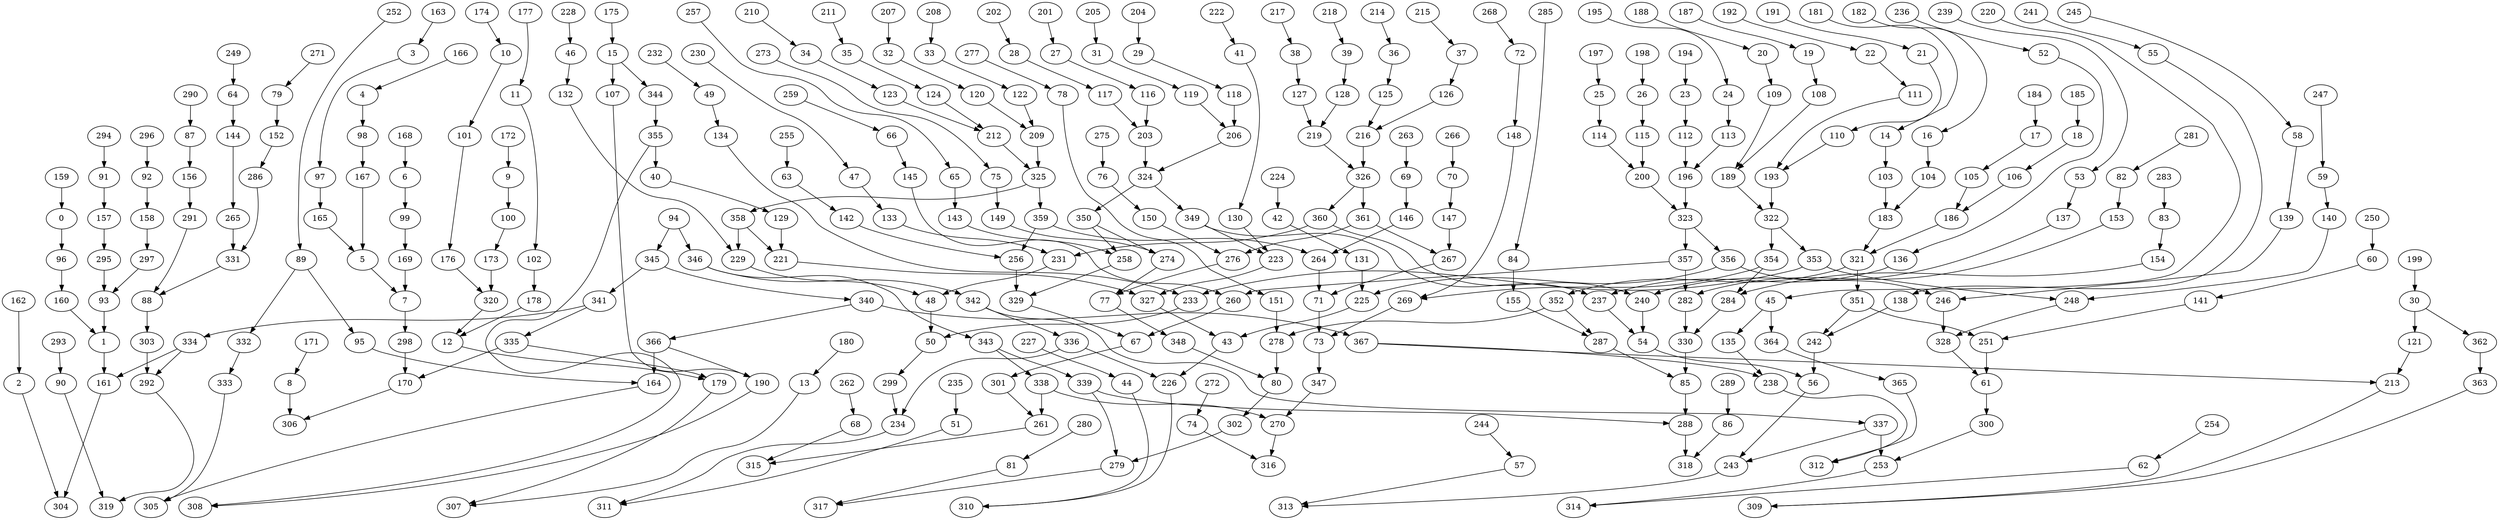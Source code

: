 digraph g {
0;
1;
2;
3;
4;
5;
6;
7;
8;
9;
10;
11;
12;
13;
14;
15;
16;
17;
18;
19;
20;
21;
22;
23;
24;
25;
26;
27;
28;
29;
30;
31;
32;
33;
34;
35;
36;
37;
38;
39;
40;
41;
42;
43;
44;
45;
46;
47;
48;
49;
50;
51;
52;
53;
54;
55;
56;
57;
58;
59;
60;
61;
62;
63;
64;
65;
66;
67;
68;
69;
70;
71;
72;
73;
74;
75;
76;
77;
78;
79;
80;
81;
82;
83;
84;
85;
86;
87;
88;
89;
90;
91;
92;
93;
94;
95;
96;
97;
98;
99;
100;
101;
102;
103;
104;
105;
106;
107;
108;
109;
110;
111;
112;
113;
114;
115;
116;
117;
118;
119;
120;
121;
122;
123;
124;
125;
126;
127;
128;
129;
130;
131;
132;
133;
134;
135;
136;
137;
138;
139;
140;
141;
142;
143;
144;
145;
146;
147;
148;
149;
150;
151;
152;
153;
154;
155;
156;
157;
158;
159;
160;
161;
162;
163;
164;
165;
166;
167;
168;
169;
170;
171;
172;
173;
174;
175;
176;
177;
178;
179;
180;
181;
182;
183;
184;
185;
186;
187;
188;
189;
190;
191;
192;
193;
194;
195;
196;
197;
198;
199;
200;
201;
202;
203;
204;
205;
206;
207;
208;
209;
210;
211;
212;
213;
214;
215;
216;
217;
218;
219;
220;
221;
222;
223;
224;
225;
226;
227;
228;
229;
230;
231;
232;
233;
234;
235;
236;
237;
238;
239;
240;
241;
242;
243;
244;
245;
246;
247;
248;
249;
250;
251;
252;
253;
254;
255;
256;
257;
258;
259;
260;
261;
262;
263;
264;
265;
266;
267;
268;
269;
270;
271;
272;
273;
274;
275;
276;
277;
278;
279;
280;
281;
282;
283;
284;
285;
286;
287;
288;
289;
290;
291;
292;
293;
294;
295;
296;
297;
298;
299;
300;
301;
302;
303;
304;
305;
306;
307;
308;
309;
310;
311;
312;
313;
314;
315;
316;
317;
318;
319;
320;
321;
322;
323;
324;
325;
326;
327;
328;
329;
330;
331;
332;
333;
334;
335;
336;
337;
338;
339;
340;
341;
342;
343;
344;
345;
346;
347;
348;
349;
350;
351;
352;
353;
354;
355;
356;
357;
358;
359;
360;
361;
362;
363;
364;
365;
366;
367;
0 -> 96 [weight=34];
1 -> 161 [weight=7];
2 -> 304 [weight=0];
3 -> 97 [weight=0];
4 -> 98 [weight=0];
5 -> 7 [weight=4];
6 -> 99 [weight=18];
7 -> 298 [weight=20];
8 -> 306 [weight=20];
9 -> 100 [weight=19];
10 -> 101 [weight=0];
11 -> 102 [weight=0];
12 -> 179 [weight=0];
13 -> 307 [weight=0];
14 -> 103 [weight=17];
15 -> 107 [weight=1];
15 -> 344 [weight=0];
16 -> 104 [weight=0];
17 -> 105 [weight=0];
18 -> 106 [weight=0];
19 -> 108 [weight=0];
20 -> 109 [weight=0];
21 -> 110 [weight=0];
22 -> 111 [weight=0];
23 -> 112 [weight=18];
24 -> 113 [weight=19];
25 -> 114 [weight=0];
26 -> 115 [weight=19];
27 -> 116 [weight=0];
28 -> 117 [weight=0];
29 -> 118 [weight=0];
30 -> 121 [weight=1];
30 -> 362 [weight=0];
31 -> 119 [weight=0];
32 -> 120 [weight=0];
33 -> 122 [weight=0];
34 -> 123 [weight=0];
35 -> 124 [weight=0];
36 -> 125 [weight=0];
37 -> 126 [weight=0];
38 -> 127 [weight=0];
39 -> 128 [weight=0];
40 -> 129 [weight=0];
41 -> 130 [weight=0];
42 -> 131 [weight=1];
43 -> 226 [weight=1];
44 -> 310 [weight=0];
45 -> 135 [weight=1];
45 -> 364 [weight=0];
46 -> 132 [weight=0];
47 -> 133 [weight=0];
48 -> 50 [weight=1];
49 -> 134 [weight=0];
50 -> 299 [weight=0];
51 -> 311 [weight=0];
52 -> 136 [weight=0];
53 -> 137 [weight=0];
54 -> 56 [weight=6];
55 -> 138 [weight=0];
56 -> 243 [weight=0];
57 -> 313 [weight=0];
58 -> 139 [weight=0];
59 -> 140 [weight=0];
60 -> 141 [weight=0];
61 -> 300 [weight=1];
62 -> 314 [weight=0];
63 -> 142 [weight=0];
64 -> 144 [weight=0];
65 -> 143 [weight=17];
66 -> 145 [weight=0];
67 -> 301 [weight=1];
68 -> 315 [weight=0];
69 -> 146 [weight=20];
70 -> 147 [weight=0];
71 -> 73 [weight=19];
72 -> 148 [weight=0];
73 -> 347 [weight=0];
74 -> 316 [weight=0];
75 -> 149 [weight=0];
76 -> 150 [weight=0];
77 -> 348 [weight=4];
78 -> 151 [weight=0];
79 -> 152 [weight=0];
80 -> 302 [weight=0];
81 -> 317 [weight=0];
82 -> 153 [weight=0];
83 -> 154 [weight=0];
84 -> 155 [weight=17];
85 -> 288 [weight=34];
86 -> 318 [weight=0];
87 -> 156 [weight=0];
88 -> 303 [weight=3];
89 -> 95 [weight=0];
89 -> 332 [weight=0];
90 -> 319 [weight=0];
91 -> 157 [weight=18];
92 -> 158 [weight=22];
93 -> 1 [weight=18];
94 -> 345 [weight=0];
94 -> 346 [weight=2];
95 -> 164 [weight=0];
96 -> 160 [weight=18];
97 -> 165 [weight=18];
98 -> 167 [weight=0];
99 -> 169 [weight=21];
100 -> 173 [weight=0];
101 -> 176 [weight=0];
102 -> 178 [weight=2];
103 -> 183 [weight=1];
104 -> 183 [weight=0];
105 -> 186 [weight=0];
106 -> 186 [weight=0];
107 -> 190 [weight=0];
108 -> 189 [weight=0];
109 -> 189 [weight=0];
110 -> 193 [weight=1];
111 -> 193 [weight=0];
112 -> 196 [weight=22];
113 -> 196 [weight=21];
114 -> 200 [weight=19];
115 -> 200 [weight=18];
116 -> 203 [weight=0];
117 -> 203 [weight=0];
118 -> 206 [weight=5];
119 -> 206 [weight=0];
120 -> 209 [weight=1];
121 -> 213 [weight=0];
122 -> 209 [weight=0];
123 -> 212 [weight=0];
124 -> 212 [weight=0];
125 -> 216 [weight=1];
126 -> 216 [weight=0];
127 -> 219 [weight=0];
128 -> 219 [weight=0];
129 -> 221 [weight=1];
130 -> 223 [weight=2];
131 -> 225 [weight=3];
132 -> 229 [weight=0];
133 -> 231 [weight=3];
134 -> 233 [weight=0];
135 -> 238 [weight=1];
136 -> 237 [weight=2];
137 -> 240 [weight=0];
138 -> 242 [weight=0];
139 -> 246 [weight=0];
140 -> 248 [weight=0];
141 -> 251 [weight=0];
142 -> 256 [weight=0];
143 -> 258 [weight=2];
144 -> 265 [weight=0];
145 -> 260 [weight=0];
146 -> 264 [weight=19];
147 -> 267 [weight=17];
148 -> 269 [weight=0];
149 -> 274 [weight=0];
150 -> 276 [weight=0];
151 -> 278 [weight=0];
152 -> 286 [weight=0];
153 -> 282 [weight=0];
154 -> 284 [weight=0];
155 -> 287 [weight=0];
156 -> 291 [weight=0];
157 -> 295 [weight=19];
158 -> 297 [weight=22];
159 -> 0 [weight=17];
160 -> 1 [weight=0];
161 -> 304 [weight=0];
162 -> 2 [weight=0];
163 -> 3 [weight=0];
164 -> 305 [weight=0];
165 -> 5 [weight=1];
166 -> 4 [weight=0];
167 -> 5 [weight=0];
168 -> 6 [weight=22];
169 -> 7 [weight=22];
170 -> 306 [weight=0];
171 -> 8 [weight=0];
172 -> 9 [weight=20];
173 -> 320 [weight=5];
174 -> 10 [weight=0];
175 -> 15 [weight=0];
176 -> 320 [weight=2];
177 -> 11 [weight=0];
178 -> 12 [weight=0];
179 -> 307 [weight=0];
180 -> 13 [weight=0];
181 -> 14 [weight=0];
182 -> 16 [weight=0];
183 -> 321 [weight=0];
184 -> 17 [weight=0];
185 -> 18 [weight=17];
186 -> 321 [weight=0];
187 -> 19 [weight=0];
188 -> 20 [weight=0];
189 -> 322 [weight=3];
190 -> 308 [weight=0];
191 -> 21 [weight=0];
192 -> 22 [weight=0];
193 -> 322 [weight=5];
194 -> 23 [weight=20];
195 -> 24 [weight=0];
196 -> 323 [weight=23];
197 -> 25 [weight=0];
198 -> 26 [weight=22];
199 -> 30 [weight=17];
200 -> 323 [weight=22];
201 -> 27 [weight=0];
202 -> 28 [weight=0];
203 -> 324 [weight=4];
204 -> 29 [weight=22];
205 -> 31 [weight=0];
206 -> 324 [weight=0];
207 -> 32 [weight=17];
208 -> 33 [weight=0];
209 -> 325 [weight=2];
210 -> 34 [weight=0];
211 -> 35 [weight=0];
212 -> 325 [weight=1];
213 -> 309 [weight=0];
214 -> 36 [weight=0];
215 -> 37 [weight=0];
216 -> 326 [weight=3];
217 -> 38 [weight=0];
218 -> 39 [weight=0];
219 -> 326 [weight=0];
220 -> 45 [weight=0];
221 -> 327 [weight=0];
222 -> 41 [weight=0];
223 -> 327 [weight=0];
224 -> 42 [weight=1];
225 -> 43 [weight=1];
226 -> 310 [weight=0];
227 -> 44 [weight=0];
228 -> 46 [weight=0];
229 -> 48 [weight=1];
230 -> 47 [weight=0];
231 -> 48 [weight=2];
232 -> 49 [weight=0];
233 -> 50 [weight=0];
234 -> 311 [weight=0];
235 -> 51 [weight=0];
236 -> 52 [weight=0];
237 -> 54 [weight=0];
238 -> 312 [weight=0];
239 -> 53 [weight=0];
240 -> 54 [weight=0];
241 -> 55 [weight=0];
242 -> 56 [weight=5];
243 -> 313 [weight=0];
244 -> 57 [weight=0];
245 -> 58 [weight=0];
246 -> 328 [weight=7];
247 -> 59 [weight=0];
248 -> 328 [weight=0];
249 -> 64 [weight=0];
250 -> 60 [weight=19];
251 -> 61 [weight=2];
252 -> 89 [weight=0];
253 -> 314 [weight=0];
254 -> 62 [weight=0];
255 -> 63 [weight=36];
256 -> 329 [weight=17];
257 -> 65 [weight=0];
258 -> 329 [weight=0];
259 -> 66 [weight=0];
260 -> 67 [weight=2];
261 -> 315 [weight=0];
262 -> 68 [weight=0];
263 -> 69 [weight=18];
264 -> 71 [weight=25];
265 -> 331 [weight=1];
266 -> 70 [weight=18];
267 -> 71 [weight=23];
268 -> 72 [weight=0];
269 -> 73 [weight=1];
270 -> 316 [weight=0];
271 -> 79 [weight=0];
272 -> 74 [weight=0];
273 -> 75 [weight=0];
274 -> 77 [weight=0];
275 -> 76 [weight=0];
276 -> 77 [weight=0];
277 -> 78 [weight=0];
278 -> 80 [weight=20];
279 -> 317 [weight=0];
280 -> 81 [weight=0];
281 -> 82 [weight=0];
282 -> 330 [weight=19];
283 -> 83 [weight=22];
284 -> 330 [weight=18];
285 -> 84 [weight=0];
286 -> 331 [weight=0];
287 -> 85 [weight=5];
288 -> 318 [weight=20];
289 -> 86 [weight=18];
290 -> 87 [weight=0];
291 -> 88 [weight=0];
292 -> 319 [weight=0];
293 -> 90 [weight=0];
294 -> 91 [weight=23];
295 -> 93 [weight=35];
296 -> 92 [weight=19];
297 -> 93 [weight=22];
298 -> 170 [weight=22];
299 -> 234 [weight=0];
300 -> 253 [weight=0];
301 -> 261 [weight=0];
302 -> 279 [weight=1];
303 -> 292 [weight=4];
320 -> 12 [weight=0];
321 -> 351 [weight=4];
321 -> 352 [weight=1];
322 -> 353 [weight=0];
322 -> 354 [weight=3];
323 -> 356 [weight=5];
323 -> 357 [weight=25];
324 -> 349 [weight=5];
324 -> 350 [weight=13];
325 -> 358 [weight=3];
325 -> 359 [weight=5];
326 -> 360 [weight=6];
326 -> 361 [weight=10];
327 -> 43 [weight=0];
328 -> 61 [weight=0];
329 -> 67 [weight=0];
330 -> 85 [weight=35];
331 -> 88 [weight=0];
332 -> 333 [weight=0];
333 -> 305 [weight=0];
334 -> 292 [weight=0];
334 -> 161 [weight=1];
335 -> 170 [weight=6];
335 -> 179 [weight=0];
336 -> 226 [weight=1];
336 -> 234 [weight=0];
337 -> 243 [weight=0];
337 -> 253 [weight=3];
338 -> 261 [weight=5];
338 -> 270 [weight=8];
339 -> 279 [weight=2];
339 -> 288 [weight=6];
340 -> 366 [weight=1];
340 -> 367 [weight=21];
341 -> 334 [weight=0];
341 -> 335 [weight=2];
342 -> 336 [weight=0];
342 -> 337 [weight=0];
343 -> 338 [weight=0];
343 -> 339 [weight=1];
344 -> 355 [weight=3];
345 -> 340 [weight=3];
345 -> 341 [weight=0];
346 -> 342 [weight=3];
346 -> 343 [weight=0];
347 -> 270 [weight=6];
348 -> 80 [weight=1];
349 -> 223 [weight=0];
349 -> 237 [weight=0];
350 -> 258 [weight=0];
350 -> 274 [weight=0];
351 -> 242 [weight=0];
351 -> 251 [weight=2];
352 -> 278 [weight=0];
352 -> 287 [weight=1];
353 -> 233 [weight=3];
353 -> 248 [weight=0];
354 -> 269 [weight=0];
354 -> 284 [weight=5];
355 -> 308 [weight=0];
355 -> 40 [weight=0];
356 -> 225 [weight=0];
356 -> 246 [weight=0];
357 -> 260 [weight=1];
357 -> 282 [weight=18];
358 -> 221 [weight=5];
358 -> 229 [weight=0];
359 -> 256 [weight=0];
359 -> 264 [weight=3];
360 -> 231 [weight=0];
360 -> 240 [weight=0];
361 -> 267 [weight=2];
361 -> 276 [weight=0];
362 -> 363 [weight=1];
363 -> 309 [weight=0];
364 -> 365 [weight=0];
365 -> 312 [weight=0];
366 -> 164 [weight=4];
366 -> 190 [weight=0];
367 -> 213 [weight=0];
367 -> 238 [weight=1];
}
